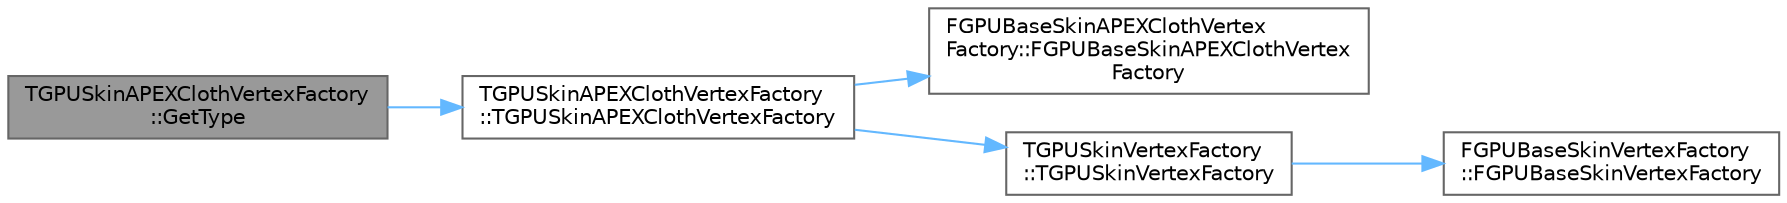 digraph "TGPUSkinAPEXClothVertexFactory::GetType"
{
 // INTERACTIVE_SVG=YES
 // LATEX_PDF_SIZE
  bgcolor="transparent";
  edge [fontname=Helvetica,fontsize=10,labelfontname=Helvetica,labelfontsize=10];
  node [fontname=Helvetica,fontsize=10,shape=box,height=0.2,width=0.4];
  rankdir="LR";
  Node1 [id="Node000001",label="TGPUSkinAPEXClothVertexFactory\l::GetType",height=0.2,width=0.4,color="gray40", fillcolor="grey60", style="filled", fontcolor="black",tooltip=" "];
  Node1 -> Node2 [id="edge1_Node000001_Node000002",color="steelblue1",style="solid",tooltip=" "];
  Node2 [id="Node000002",label="TGPUSkinAPEXClothVertexFactory\l::TGPUSkinAPEXClothVertexFactory",height=0.2,width=0.4,color="grey40", fillcolor="white", style="filled",URL="$df/d8e/classTGPUSkinAPEXClothVertexFactory.html#a379c30922df97e098e0b03454e103a56",tooltip="Constructor presizing bone matrices array to used amount."];
  Node2 -> Node3 [id="edge2_Node000002_Node000003",color="steelblue1",style="solid",tooltip=" "];
  Node3 [id="Node000003",label="FGPUBaseSkinAPEXClothVertex\lFactory::FGPUBaseSkinAPEXClothVertex\lFactory",height=0.2,width=0.4,color="grey40", fillcolor="white", style="filled",URL="$d2/d21/classFGPUBaseSkinAPEXClothVertexFactory.html#acd2302af6d0b07edc08f37446ceba6bb",tooltip=" "];
  Node2 -> Node4 [id="edge3_Node000002_Node000004",color="steelblue1",style="solid",tooltip=" "];
  Node4 [id="Node000004",label="TGPUSkinVertexFactory\l::TGPUSkinVertexFactory",height=0.2,width=0.4,color="grey40", fillcolor="white", style="filled",URL="$da/d8a/classTGPUSkinVertexFactory.html#ac4983db585338f19cb754347948f51a6",tooltip="Constructor presizing bone matrices array to used amount."];
  Node4 -> Node5 [id="edge4_Node000004_Node000005",color="steelblue1",style="solid",tooltip=" "];
  Node5 [id="Node000005",label="FGPUBaseSkinVertexFactory\l::FGPUBaseSkinVertexFactory",height=0.2,width=0.4,color="grey40", fillcolor="white", style="filled",URL="$d1/d49/classFGPUBaseSkinVertexFactory.html#aa8b3e70a6265f847737bb6426ad86ca4",tooltip=" "];
}
